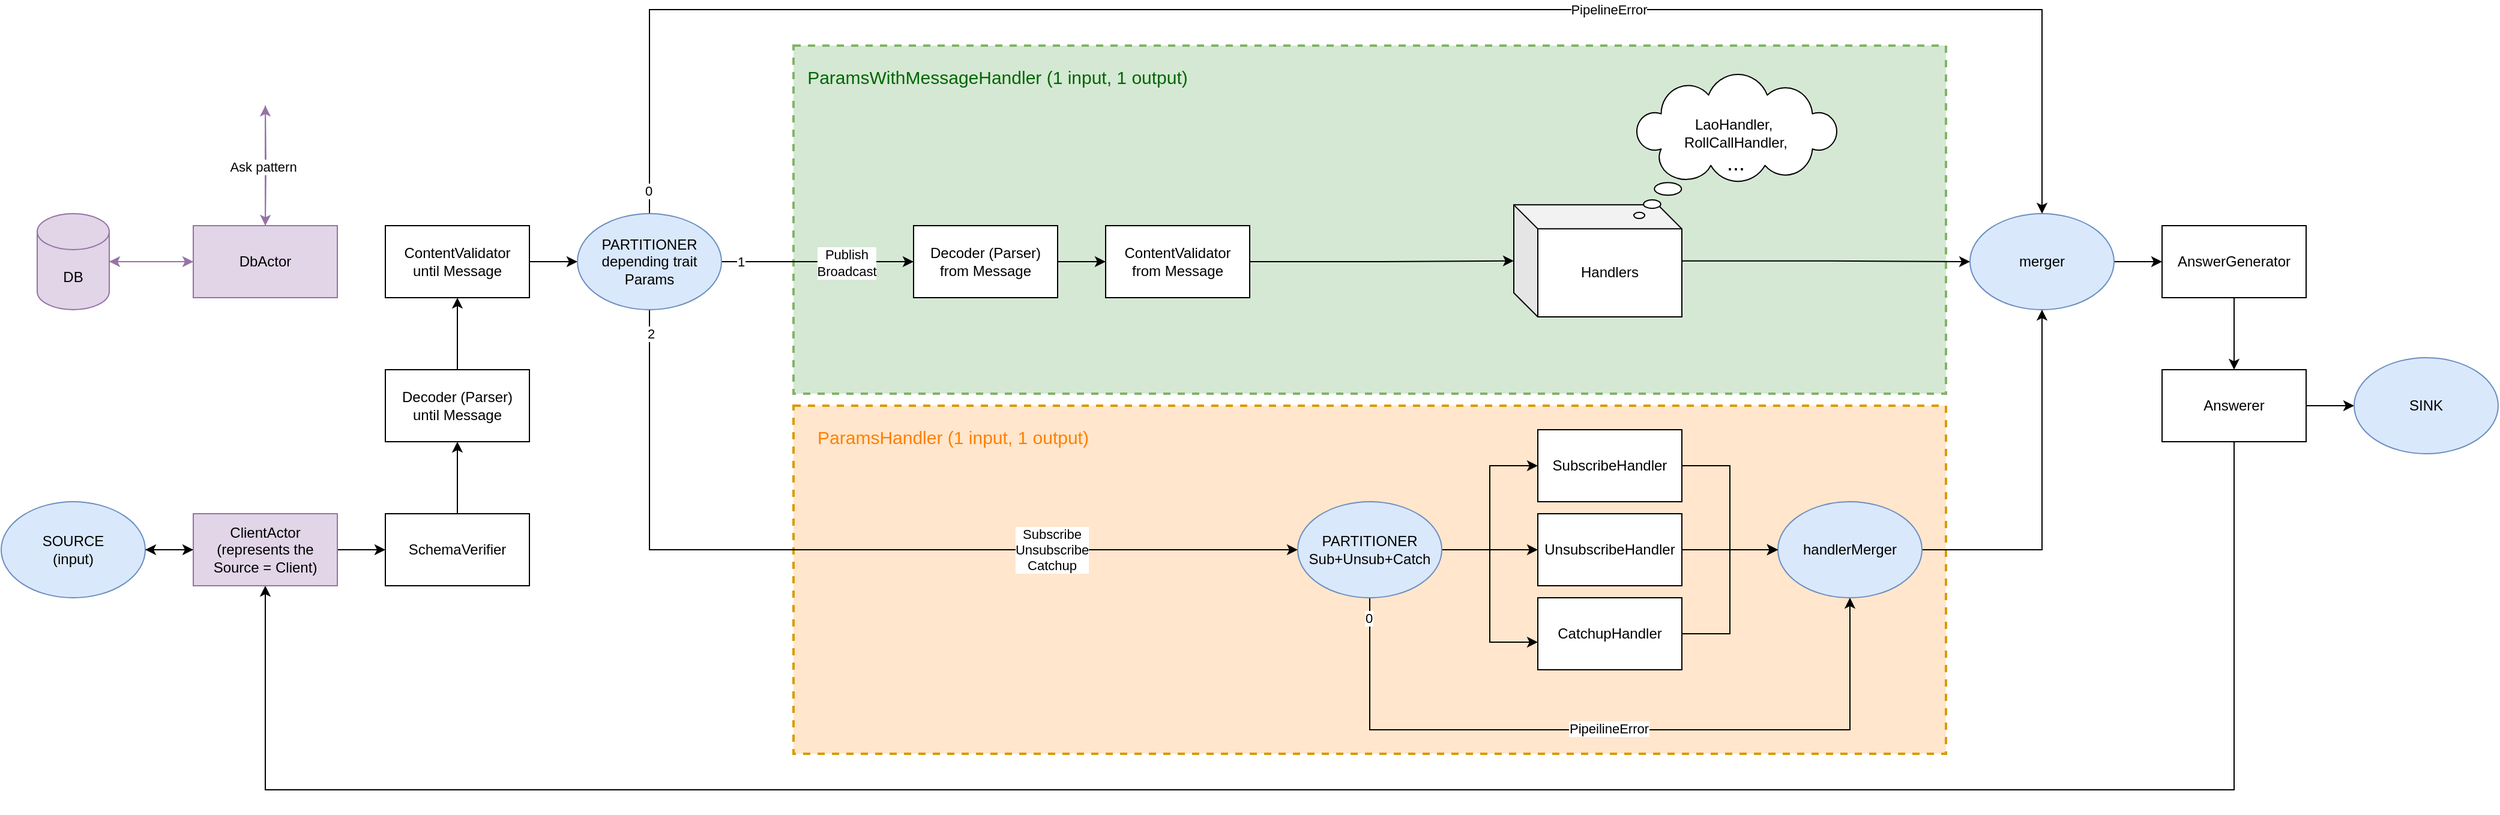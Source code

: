 <mxfile version="16.5.1" type="device" pages="3"><diagram id="vyFiZnKt61qd0D5m59x0" name="be2-graph"><mxGraphModel dx="2073" dy="672" grid="1" gridSize="10" guides="1" tooltips="1" connect="1" arrows="1" fold="1" page="1" pageScale="1" pageWidth="1169" pageHeight="827" math="0" shadow="0"><root><mxCell id="0"/><mxCell id="1" parent="0"/><mxCell id="rUetvIsY-SQTjb-ctNYU-22" value="" style="group" parent="1" vertex="1" connectable="0"><mxGeometry x="160" y="440" width="960" height="340" as="geometry"/></mxCell><mxCell id="rUetvIsY-SQTjb-ctNYU-23" value="" style="rounded=0;whiteSpace=wrap;html=1;strokeColor=#d79b00;fillColor=#ffe6cc;glass=0;shadow=0;sketch=0;dashed=1;strokeWidth=2;" parent="rUetvIsY-SQTjb-ctNYU-22" vertex="1"><mxGeometry x="-20" width="960" height="290" as="geometry"/></mxCell><mxCell id="rUetvIsY-SQTjb-ctNYU-24" value="&lt;font style=&quot;font-size: 15px&quot; color=&quot;#ff8000&quot;&gt;ParamsHandler (1 input, 1 output)&lt;/font&gt;" style="text;html=1;strokeColor=none;fillColor=none;align=center;verticalAlign=middle;whiteSpace=wrap;rounded=0;shadow=0;glass=0;dashed=1;sketch=0;" parent="rUetvIsY-SQTjb-ctNYU-22" vertex="1"><mxGeometry x="-57" y="1" width="340" height="49" as="geometry"/></mxCell><mxCell id="rUetvIsY-SQTjb-ctNYU-30" value="UnsubscribeHandler" style="rounded=0;whiteSpace=wrap;html=1;" parent="rUetvIsY-SQTjb-ctNYU-22" vertex="1"><mxGeometry x="600" y="90" width="120" height="60" as="geometry"/></mxCell><mxCell id="UaBfZhHQ0B-UcQtUIlz--14" value="" style="group" parent="1" vertex="1" connectable="0"><mxGeometry x="140" y="140" width="960" height="290" as="geometry"/></mxCell><mxCell id="UaBfZhHQ0B-UcQtUIlz--9" value="" style="rounded=0;whiteSpace=wrap;html=1;strokeColor=#82b366;fillColor=#d5e8d4;glass=0;shadow=0;sketch=0;dashed=1;strokeWidth=2;" parent="UaBfZhHQ0B-UcQtUIlz--14" vertex="1"><mxGeometry width="960" height="290" as="geometry"/></mxCell><mxCell id="UaBfZhHQ0B-UcQtUIlz--13" value="&lt;font style=&quot;font-size: 15px&quot; color=&quot;#006600&quot;&gt;ParamsWithMessageHandler (1 input, 1 output)&lt;/font&gt;" style="text;html=1;strokeColor=none;fillColor=none;align=center;verticalAlign=middle;whiteSpace=wrap;rounded=0;shadow=0;glass=0;dashed=1;sketch=0;" parent="UaBfZhHQ0B-UcQtUIlz--14" vertex="1"><mxGeometry y="1" width="340" height="49" as="geometry"/></mxCell><mxCell id="9vvj3N_ZbqNBOyANyDOC-9" value="Handlers" style="shape=cube;whiteSpace=wrap;html=1;boundedLbl=1;backgroundOutline=1;darkOpacity=0.05;darkOpacity2=0.1;" vertex="1" parent="UaBfZhHQ0B-UcQtUIlz--14"><mxGeometry x="600" y="132.67" width="140" height="93.33" as="geometry"/></mxCell><mxCell id="9vvj3N_ZbqNBOyANyDOC-13" value="LaoHandler,&amp;nbsp;&lt;br&gt;RollCallHandler,&lt;br&gt;&lt;font style=&quot;font-size: 18px&quot;&gt;...&lt;/font&gt;" style="whiteSpace=wrap;html=1;shape=mxgraph.basic.cloud_callout" vertex="1" parent="UaBfZhHQ0B-UcQtUIlz--14"><mxGeometry x="700" y="24" width="170" height="120" as="geometry"/></mxCell><mxCell id="rUetvIsY-SQTjb-ctNYU-5" style="edgeStyle=orthogonalEdgeStyle;rounded=0;orthogonalLoop=1;jettySize=auto;html=1;exitX=0.5;exitY=0;exitDx=0;exitDy=0;entryX=0.5;entryY=1;entryDx=0;entryDy=0;" parent="1" source="rZ91b2XxjQ6Zvt-jZUCI-1" target="rZ91b2XxjQ6Zvt-jZUCI-2" edge="1"><mxGeometry relative="1" as="geometry"/></mxCell><mxCell id="rZ91b2XxjQ6Zvt-jZUCI-1" value="SchemaVerifier" style="rounded=0;whiteSpace=wrap;html=1;" parent="1" vertex="1"><mxGeometry x="-200" y="530" width="120" height="60" as="geometry"/></mxCell><mxCell id="rUetvIsY-SQTjb-ctNYU-6" style="edgeStyle=orthogonalEdgeStyle;rounded=0;orthogonalLoop=1;jettySize=auto;html=1;exitX=0.5;exitY=0;exitDx=0;exitDy=0;entryX=0.5;entryY=1;entryDx=0;entryDy=0;" parent="1" source="rZ91b2XxjQ6Zvt-jZUCI-2" target="rZ91b2XxjQ6Zvt-jZUCI-3" edge="1"><mxGeometry relative="1" as="geometry"/></mxCell><mxCell id="rZ91b2XxjQ6Zvt-jZUCI-2" value="Decoder (Parser)&lt;br&gt;until Message" style="rounded=0;whiteSpace=wrap;html=1;" parent="1" vertex="1"><mxGeometry x="-200" y="410" width="120" height="60" as="geometry"/></mxCell><mxCell id="Nf32lw-0SpVpwIQLNDtx-11" style="edgeStyle=orthogonalEdgeStyle;rounded=0;orthogonalLoop=1;jettySize=auto;html=1;entryX=0;entryY=0.5;entryDx=0;entryDy=0;" parent="1" source="rZ91b2XxjQ6Zvt-jZUCI-3" target="Nf32lw-0SpVpwIQLNDtx-8" edge="1"><mxGeometry relative="1" as="geometry"/></mxCell><mxCell id="rZ91b2XxjQ6Zvt-jZUCI-3" value="ContentValidator&lt;br&gt;until Message" style="rounded=0;whiteSpace=wrap;html=1;" parent="1" vertex="1"><mxGeometry x="-200" y="290" width="120" height="60" as="geometry"/></mxCell><mxCell id="rZ91b2XxjQ6Zvt-jZUCI-11" style="edgeStyle=orthogonalEdgeStyle;rounded=0;orthogonalLoop=1;jettySize=auto;html=1;exitX=0.5;exitY=1;exitDx=0;exitDy=0;" parent="1" edge="1"><mxGeometry relative="1" as="geometry"><mxPoint x="820" y="320" as="sourcePoint"/><mxPoint x="820" y="320" as="targetPoint"/></mxGeometry></mxCell><mxCell id="rZ91b2XxjQ6Zvt-jZUCI-34" style="edgeStyle=orthogonalEdgeStyle;rounded=0;orthogonalLoop=1;jettySize=auto;html=1;entryX=0;entryY=0.5;entryDx=0;entryDy=0;" parent="1" source="rZ91b2XxjQ6Zvt-jZUCI-14" target="rZ91b2XxjQ6Zvt-jZUCI-33" edge="1"><mxGeometry relative="1" as="geometry"/></mxCell><mxCell id="rZ91b2XxjQ6Zvt-jZUCI-14" value="merger" style="ellipse;whiteSpace=wrap;html=1;fillColor=#dae8fc;strokeColor=#6c8ebf;" parent="1" vertex="1"><mxGeometry x="1120" y="280" width="120" height="80" as="geometry"/></mxCell><mxCell id="rUetvIsY-SQTjb-ctNYU-2" style="edgeStyle=orthogonalEdgeStyle;rounded=0;orthogonalLoop=1;jettySize=auto;html=1;exitX=1;exitY=0.5;exitDx=0;exitDy=0;entryX=0;entryY=0.5;entryDx=0;entryDy=0;" parent="1" source="rZ91b2XxjQ6Zvt-jZUCI-18" target="rUetvIsY-SQTjb-ctNYU-1" edge="1"><mxGeometry relative="1" as="geometry"/></mxCell><mxCell id="rZ91b2XxjQ6Zvt-jZUCI-18" value="SOURCE&lt;br&gt;(input)" style="ellipse;whiteSpace=wrap;html=1;fillColor=#dae8fc;strokeColor=#6c8ebf;" parent="1" vertex="1"><mxGeometry x="-520" y="520" width="120" height="80" as="geometry"/></mxCell><mxCell id="rZ91b2XxjQ6Zvt-jZUCI-24" style="edgeStyle=orthogonalEdgeStyle;rounded=0;orthogonalLoop=1;jettySize=auto;html=1;fillColor=#e1d5e7;strokeColor=#9673a6;" parent="1" source="rZ91b2XxjQ6Zvt-jZUCI-21" edge="1"><mxGeometry relative="1" as="geometry"><mxPoint x="-360" y="320" as="targetPoint"/></mxGeometry></mxCell><mxCell id="rZ91b2XxjQ6Zvt-jZUCI-21" value="DB" style="shape=cylinder3;whiteSpace=wrap;html=1;boundedLbl=1;backgroundOutline=1;size=15;fillColor=#e1d5e7;strokeColor=#9673a6;" parent="1" vertex="1"><mxGeometry x="-490" y="280" width="60" height="80" as="geometry"/></mxCell><mxCell id="rZ91b2XxjQ6Zvt-jZUCI-23" style="edgeStyle=orthogonalEdgeStyle;rounded=0;orthogonalLoop=1;jettySize=auto;html=1;fillColor=#e1d5e7;strokeColor=#9673a6;" parent="1" source="rZ91b2XxjQ6Zvt-jZUCI-22" target="rZ91b2XxjQ6Zvt-jZUCI-21" edge="1"><mxGeometry relative="1" as="geometry"/></mxCell><mxCell id="rZ91b2XxjQ6Zvt-jZUCI-27" style="edgeStyle=orthogonalEdgeStyle;rounded=0;orthogonalLoop=1;jettySize=auto;html=1;entryX=0.5;entryY=1;entryDx=0;entryDy=0;fillColor=#e1d5e7;strokeColor=#9673a6;" parent="1" source="rZ91b2XxjQ6Zvt-jZUCI-22" edge="1"><mxGeometry relative="1" as="geometry"><mxPoint x="-300" y="190" as="targetPoint"/></mxGeometry></mxCell><mxCell id="rZ91b2XxjQ6Zvt-jZUCI-22" value="DbActor" style="rounded=0;whiteSpace=wrap;html=1;fillColor=#e1d5e7;strokeColor=#9673a6;" parent="1" vertex="1"><mxGeometry x="-360" y="290" width="120" height="60" as="geometry"/></mxCell><mxCell id="rZ91b2XxjQ6Zvt-jZUCI-26" style="edgeStyle=orthogonalEdgeStyle;rounded=0;orthogonalLoop=1;jettySize=auto;html=1;entryX=0.5;entryY=0;entryDx=0;entryDy=0;fillColor=#e1d5e7;strokeColor=#9673a6;" parent="1" target="rZ91b2XxjQ6Zvt-jZUCI-22" edge="1"><mxGeometry relative="1" as="geometry"><mxPoint x="-300" y="190" as="sourcePoint"/></mxGeometry></mxCell><mxCell id="rZ91b2XxjQ6Zvt-jZUCI-31" value="Ask pattern" style="edgeLabel;html=1;align=center;verticalAlign=middle;resizable=0;points=[];" parent="rZ91b2XxjQ6Zvt-jZUCI-26" vertex="1" connectable="0"><mxGeometry x="0.02" y="-2" relative="1" as="geometry"><mxPoint as="offset"/></mxGeometry></mxCell><mxCell id="rUetvIsY-SQTjb-ctNYU-9" style="edgeStyle=orthogonalEdgeStyle;rounded=0;orthogonalLoop=1;jettySize=auto;html=1;entryX=0.5;entryY=0;entryDx=0;entryDy=0;" parent="1" source="rZ91b2XxjQ6Zvt-jZUCI-33" target="Nf32lw-0SpVpwIQLNDtx-1" edge="1"><mxGeometry relative="1" as="geometry"/></mxCell><mxCell id="rZ91b2XxjQ6Zvt-jZUCI-33" value="AnswerGenerator" style="rounded=0;whiteSpace=wrap;html=1;" parent="1" vertex="1"><mxGeometry x="1280" y="290" width="120" height="60" as="geometry"/></mxCell><mxCell id="rUetvIsY-SQTjb-ctNYU-7" style="edgeStyle=orthogonalEdgeStyle;rounded=0;orthogonalLoop=1;jettySize=auto;html=1;exitX=0.5;exitY=1;exitDx=0;exitDy=0;entryX=0.5;entryY=1;entryDx=0;entryDy=0;" parent="1" source="Nf32lw-0SpVpwIQLNDtx-1" target="rUetvIsY-SQTjb-ctNYU-1" edge="1"><mxGeometry relative="1" as="geometry"><mxPoint x="1500" y="680" as="targetPoint"/><Array as="points"><mxPoint x="1340" y="760"/><mxPoint x="-300" y="760"/></Array></mxGeometry></mxCell><mxCell id="rUetvIsY-SQTjb-ctNYU-8" style="edgeStyle=orthogonalEdgeStyle;rounded=0;orthogonalLoop=1;jettySize=auto;html=1;entryX=0;entryY=0.5;entryDx=0;entryDy=0;" parent="1" source="Nf32lw-0SpVpwIQLNDtx-1" target="Nf32lw-0SpVpwIQLNDtx-3" edge="1"><mxGeometry relative="1" as="geometry"/></mxCell><mxCell id="Nf32lw-0SpVpwIQLNDtx-1" value="Answerer" style="rounded=0;whiteSpace=wrap;html=1;" parent="1" vertex="1"><mxGeometry x="1280" y="410" width="120" height="60" as="geometry"/></mxCell><mxCell id="Nf32lw-0SpVpwIQLNDtx-3" value="SINK" style="ellipse;whiteSpace=wrap;html=1;fillColor=#dae8fc;strokeColor=#6c8ebf;" parent="1" vertex="1"><mxGeometry x="1440" y="400" width="120" height="80" as="geometry"/></mxCell><mxCell id="Nf32lw-0SpVpwIQLNDtx-10" style="edgeStyle=orthogonalEdgeStyle;rounded=0;orthogonalLoop=1;jettySize=auto;html=1;entryX=0;entryY=0.5;entryDx=0;entryDy=0;" parent="1" source="Nf32lw-0SpVpwIQLNDtx-8" target="rUetvIsY-SQTjb-ctNYU-10" edge="1"><mxGeometry relative="1" as="geometry"><mxPoint x="240" y="520" as="targetPoint"/><Array as="points"><mxPoint x="20" y="560"/></Array></mxGeometry></mxCell><mxCell id="Nf32lw-0SpVpwIQLNDtx-17" value="Subscribe&lt;br&gt;Unsubscribe&lt;br&gt;Catchup" style="edgeLabel;html=1;align=center;verticalAlign=middle;resizable=0;points=[];" parent="Nf32lw-0SpVpwIQLNDtx-10" vertex="1" connectable="0"><mxGeometry x="0.453" relative="1" as="geometry"><mxPoint x="-3" as="offset"/></mxGeometry></mxCell><mxCell id="UaBfZhHQ0B-UcQtUIlz--5" value="2" style="edgeLabel;html=1;align=center;verticalAlign=middle;resizable=0;points=[];" parent="Nf32lw-0SpVpwIQLNDtx-10" vertex="1" connectable="0"><mxGeometry x="0.271" relative="1" as="geometry"><mxPoint x="-270" y="-180" as="offset"/></mxGeometry></mxCell><mxCell id="Nf32lw-0SpVpwIQLNDtx-15" style="edgeStyle=orthogonalEdgeStyle;rounded=0;orthogonalLoop=1;jettySize=auto;html=1;entryX=0;entryY=0.5;entryDx=0;entryDy=0;" parent="1" source="Nf32lw-0SpVpwIQLNDtx-8" target="Nf32lw-0SpVpwIQLNDtx-13" edge="1"><mxGeometry relative="1" as="geometry"/></mxCell><mxCell id="Nf32lw-0SpVpwIQLNDtx-19" value="Publish&lt;br&gt;Broadcast" style="edgeLabel;html=1;align=center;verticalAlign=middle;resizable=0;points=[];" parent="Nf32lw-0SpVpwIQLNDtx-15" vertex="1" connectable="0"><mxGeometry x="0.294" y="-1" relative="1" as="geometry"><mxPoint as="offset"/></mxGeometry></mxCell><mxCell id="UaBfZhHQ0B-UcQtUIlz--4" value="1" style="edgeLabel;html=1;align=center;verticalAlign=middle;resizable=0;points=[];" parent="Nf32lw-0SpVpwIQLNDtx-15" vertex="1" connectable="0"><mxGeometry x="-0.212" y="-2" relative="1" as="geometry"><mxPoint x="-47" y="-2" as="offset"/></mxGeometry></mxCell><mxCell id="UaBfZhHQ0B-UcQtUIlz--1" style="edgeStyle=orthogonalEdgeStyle;rounded=0;orthogonalLoop=1;jettySize=auto;html=1;exitX=0.5;exitY=0;exitDx=0;exitDy=0;entryX=0.5;entryY=0;entryDx=0;entryDy=0;" parent="1" source="Nf32lw-0SpVpwIQLNDtx-8" target="rZ91b2XxjQ6Zvt-jZUCI-14" edge="1"><mxGeometry relative="1" as="geometry"><mxPoint x="1020" y="270" as="targetPoint"/><Array as="points"><mxPoint x="20" y="110"/><mxPoint x="1180" y="110"/></Array></mxGeometry></mxCell><mxCell id="UaBfZhHQ0B-UcQtUIlz--2" value="PipelineError" style="edgeLabel;html=1;align=center;verticalAlign=middle;resizable=0;points=[];" parent="UaBfZhHQ0B-UcQtUIlz--1" vertex="1" connectable="0"><mxGeometry x="0.438" relative="1" as="geometry"><mxPoint x="-110" as="offset"/></mxGeometry></mxCell><mxCell id="UaBfZhHQ0B-UcQtUIlz--6" value="0" style="edgeLabel;html=1;align=center;verticalAlign=middle;resizable=0;points=[];" parent="UaBfZhHQ0B-UcQtUIlz--1" vertex="1" connectable="0"><mxGeometry x="-0.952" y="-1" relative="1" as="geometry"><mxPoint x="-2" y="17" as="offset"/></mxGeometry></mxCell><mxCell id="Nf32lw-0SpVpwIQLNDtx-8" value="PARTITIONER&lt;br&gt;depending trait Params" style="ellipse;whiteSpace=wrap;html=1;fillColor=#dae8fc;strokeColor=#6c8ebf;" parent="1" vertex="1"><mxGeometry x="-40" y="280" width="120" height="80" as="geometry"/></mxCell><mxCell id="Nf32lw-0SpVpwIQLNDtx-12" style="edgeStyle=orthogonalEdgeStyle;rounded=0;orthogonalLoop=1;jettySize=auto;html=1;entryX=0;entryY=0.5;entryDx=0;entryDy=0;" parent="1" source="Nf32lw-0SpVpwIQLNDtx-13" target="Nf32lw-0SpVpwIQLNDtx-14" edge="1"><mxGeometry relative="1" as="geometry"/></mxCell><mxCell id="Nf32lw-0SpVpwIQLNDtx-13" value="Decoder (Parser)&lt;br&gt;from Message" style="rounded=0;whiteSpace=wrap;html=1;" parent="1" vertex="1"><mxGeometry x="240" y="290" width="120" height="60" as="geometry"/></mxCell><mxCell id="9vvj3N_ZbqNBOyANyDOC-11" style="edgeStyle=orthogonalEdgeStyle;rounded=0;orthogonalLoop=1;jettySize=auto;html=1;" edge="1" parent="1" source="Nf32lw-0SpVpwIQLNDtx-14" target="9vvj3N_ZbqNBOyANyDOC-9"><mxGeometry relative="1" as="geometry"/></mxCell><mxCell id="Nf32lw-0SpVpwIQLNDtx-14" value="ContentValidator&lt;br&gt;from Message" style="rounded=0;whiteSpace=wrap;html=1;" parent="1" vertex="1"><mxGeometry x="400" y="290" width="120" height="60" as="geometry"/></mxCell><mxCell id="rUetvIsY-SQTjb-ctNYU-3" style="edgeStyle=orthogonalEdgeStyle;rounded=0;orthogonalLoop=1;jettySize=auto;html=1;exitX=1;exitY=0.5;exitDx=0;exitDy=0;entryX=0;entryY=0.5;entryDx=0;entryDy=0;" parent="1" source="rUetvIsY-SQTjb-ctNYU-1" target="rZ91b2XxjQ6Zvt-jZUCI-1" edge="1"><mxGeometry relative="1" as="geometry"/></mxCell><mxCell id="rUetvIsY-SQTjb-ctNYU-4" style="edgeStyle=orthogonalEdgeStyle;rounded=0;orthogonalLoop=1;jettySize=auto;html=1;exitX=0;exitY=0.5;exitDx=0;exitDy=0;" parent="1" source="rUetvIsY-SQTjb-ctNYU-1" edge="1"><mxGeometry relative="1" as="geometry"><mxPoint x="-400" y="560" as="targetPoint"/></mxGeometry></mxCell><mxCell id="rUetvIsY-SQTjb-ctNYU-1" value="ClientActor&lt;br&gt;(represents the Source = Client)" style="rounded=0;whiteSpace=wrap;html=1;fillColor=#e1d5e7;strokeColor=#9673a6;" parent="1" vertex="1"><mxGeometry x="-360" y="530" width="120" height="60" as="geometry"/></mxCell><mxCell id="rUetvIsY-SQTjb-ctNYU-16" style="edgeStyle=orthogonalEdgeStyle;rounded=0;orthogonalLoop=1;jettySize=auto;html=1;exitX=1;exitY=0.5;exitDx=0;exitDy=0;entryX=0;entryY=0.5;entryDx=0;entryDy=0;" parent="1" source="rUetvIsY-SQTjb-ctNYU-10" target="rUetvIsY-SQTjb-ctNYU-12" edge="1"><mxGeometry relative="1" as="geometry"/></mxCell><mxCell id="rUetvIsY-SQTjb-ctNYU-17" style="edgeStyle=orthogonalEdgeStyle;rounded=0;orthogonalLoop=1;jettySize=auto;html=1;entryX=0;entryY=0.617;entryDx=0;entryDy=0;entryPerimeter=0;" parent="1" source="rUetvIsY-SQTjb-ctNYU-10" target="rUetvIsY-SQTjb-ctNYU-13" edge="1"><mxGeometry relative="1" as="geometry"/></mxCell><mxCell id="rUetvIsY-SQTjb-ctNYU-26" style="edgeStyle=orthogonalEdgeStyle;rounded=0;orthogonalLoop=1;jettySize=auto;html=1;entryX=0.5;entryY=1;entryDx=0;entryDy=0;" parent="1" source="rUetvIsY-SQTjb-ctNYU-10" target="rUetvIsY-SQTjb-ctNYU-11" edge="1"><mxGeometry relative="1" as="geometry"><Array as="points"><mxPoint x="620" y="710"/><mxPoint x="1020" y="710"/></Array></mxGeometry></mxCell><mxCell id="rUetvIsY-SQTjb-ctNYU-27" value="PipeilineError" style="edgeLabel;html=1;align=center;verticalAlign=middle;resizable=0;points=[];" parent="rUetvIsY-SQTjb-ctNYU-26" vertex="1" connectable="0"><mxGeometry x="-0.003" y="1" relative="1" as="geometry"><mxPoint as="offset"/></mxGeometry></mxCell><mxCell id="rUetvIsY-SQTjb-ctNYU-28" value="0" style="edgeLabel;html=1;align=center;verticalAlign=middle;resizable=0;points=[];" parent="rUetvIsY-SQTjb-ctNYU-26" vertex="1" connectable="0"><mxGeometry x="-0.945" relative="1" as="geometry"><mxPoint x="-1" as="offset"/></mxGeometry></mxCell><mxCell id="rUetvIsY-SQTjb-ctNYU-31" style="edgeStyle=orthogonalEdgeStyle;rounded=0;orthogonalLoop=1;jettySize=auto;html=1;" parent="1" source="rUetvIsY-SQTjb-ctNYU-10" target="rUetvIsY-SQTjb-ctNYU-30" edge="1"><mxGeometry relative="1" as="geometry"/></mxCell><mxCell id="rUetvIsY-SQTjb-ctNYU-10" value="PARTITIONER&lt;br&gt;Sub+Unsub+Catch" style="ellipse;whiteSpace=wrap;html=1;fillColor=#dae8fc;strokeColor=#6c8ebf;" parent="1" vertex="1"><mxGeometry x="560" y="520" width="120" height="80" as="geometry"/></mxCell><mxCell id="rUetvIsY-SQTjb-ctNYU-29" style="edgeStyle=orthogonalEdgeStyle;rounded=0;orthogonalLoop=1;jettySize=auto;html=1;entryX=0.5;entryY=1;entryDx=0;entryDy=0;" parent="1" source="rUetvIsY-SQTjb-ctNYU-11" target="rZ91b2XxjQ6Zvt-jZUCI-14" edge="1"><mxGeometry relative="1" as="geometry"/></mxCell><mxCell id="rUetvIsY-SQTjb-ctNYU-11" value="handlerMerger" style="ellipse;whiteSpace=wrap;html=1;fillColor=#dae8fc;strokeColor=#6c8ebf;" parent="1" vertex="1"><mxGeometry x="960" y="520" width="120" height="80" as="geometry"/></mxCell><mxCell id="rUetvIsY-SQTjb-ctNYU-21" style="edgeStyle=orthogonalEdgeStyle;rounded=0;orthogonalLoop=1;jettySize=auto;html=1;exitX=1;exitY=0.5;exitDx=0;exitDy=0;entryX=0;entryY=0.5;entryDx=0;entryDy=0;" parent="1" source="rUetvIsY-SQTjb-ctNYU-12" target="rUetvIsY-SQTjb-ctNYU-11" edge="1"><mxGeometry relative="1" as="geometry"/></mxCell><mxCell id="rUetvIsY-SQTjb-ctNYU-12" value="SubscribeHandler" style="rounded=0;whiteSpace=wrap;html=1;" parent="1" vertex="1"><mxGeometry x="760" y="460" width="120" height="60" as="geometry"/></mxCell><mxCell id="rUetvIsY-SQTjb-ctNYU-19" style="edgeStyle=orthogonalEdgeStyle;rounded=0;orthogonalLoop=1;jettySize=auto;html=1;exitX=1;exitY=0.5;exitDx=0;exitDy=0;entryX=0;entryY=0.5;entryDx=0;entryDy=0;" parent="1" source="rUetvIsY-SQTjb-ctNYU-13" target="rUetvIsY-SQTjb-ctNYU-11" edge="1"><mxGeometry relative="1" as="geometry"/></mxCell><mxCell id="rUetvIsY-SQTjb-ctNYU-13" value="CatchupHandler" style="rounded=0;whiteSpace=wrap;html=1;" parent="1" vertex="1"><mxGeometry x="760" y="600" width="120" height="60" as="geometry"/></mxCell><mxCell id="rUetvIsY-SQTjb-ctNYU-15" style="edgeStyle=orthogonalEdgeStyle;rounded=0;orthogonalLoop=1;jettySize=auto;html=1;exitX=0.5;exitY=1;exitDx=0;exitDy=0;" parent="1" edge="1"><mxGeometry relative="1" as="geometry"><mxPoint x="820" y="560" as="sourcePoint"/><mxPoint x="820" y="560" as="targetPoint"/></mxGeometry></mxCell><mxCell id="rUetvIsY-SQTjb-ctNYU-32" style="edgeStyle=orthogonalEdgeStyle;rounded=0;orthogonalLoop=1;jettySize=auto;html=1;entryX=0;entryY=0.5;entryDx=0;entryDy=0;" parent="1" source="rUetvIsY-SQTjb-ctNYU-30" target="rUetvIsY-SQTjb-ctNYU-11" edge="1"><mxGeometry relative="1" as="geometry"/></mxCell><mxCell id="9vvj3N_ZbqNBOyANyDOC-10" style="edgeStyle=orthogonalEdgeStyle;rounded=0;orthogonalLoop=1;jettySize=auto;html=1;entryX=0;entryY=0.5;entryDx=0;entryDy=0;" edge="1" parent="1" source="9vvj3N_ZbqNBOyANyDOC-9" target="rZ91b2XxjQ6Zvt-jZUCI-14"><mxGeometry relative="1" as="geometry"/></mxCell></root></mxGraphModel></diagram><diagram id="fkW3wbmBjO-Y3YakjoWd" name="be2-s"><mxGraphModel dx="2072" dy="672" grid="1" gridSize="10" guides="1" tooltips="1" connect="1" arrows="1" fold="1" page="1" pageScale="1" pageWidth="1169" pageHeight="827" math="0" shadow="0"><root><mxCell id="vNYUUVMX6C41dm5Dhd-K-0"/><mxCell id="vNYUUVMX6C41dm5Dhd-K-1" parent="vNYUUVMX6C41dm5Dhd-K-0"/><mxCell id="dGtZM3y6No2JxKleKozX-2" style="edgeStyle=orthogonalEdgeStyle;rounded=0;orthogonalLoop=1;jettySize=auto;html=1;exitX=0.5;exitY=1;exitDx=0;exitDy=0;entryX=0.5;entryY=0;entryDx=0;entryDy=0;" edge="1" parent="vNYUUVMX6C41dm5Dhd-K-1" source="vNYUUVMX6C41dm5Dhd-K-29" target="vNYUUVMX6C41dm5Dhd-K-61"><mxGeometry relative="1" as="geometry"/></mxCell><mxCell id="vNYUUVMX6C41dm5Dhd-K-29" value="SOURCE&lt;br&gt;(input)" style="ellipse;whiteSpace=wrap;html=1;fillColor=#dae8fc;strokeColor=#6c8ebf;" vertex="1" parent="vNYUUVMX6C41dm5Dhd-K-1"><mxGeometry x="-240" y="160" width="120" height="80" as="geometry"/></mxCell><mxCell id="vNYUUVMX6C41dm5Dhd-K-30" style="edgeStyle=orthogonalEdgeStyle;rounded=0;orthogonalLoop=1;jettySize=auto;html=1;fillColor=#e1d5e7;strokeColor=#9673a6;" edge="1" parent="vNYUUVMX6C41dm5Dhd-K-1" source="vNYUUVMX6C41dm5Dhd-K-31"><mxGeometry relative="1" as="geometry"><mxPoint x="250" y="150" as="targetPoint"/></mxGeometry></mxCell><mxCell id="vNYUUVMX6C41dm5Dhd-K-31" value="DB" style="shape=cylinder3;whiteSpace=wrap;html=1;boundedLbl=1;backgroundOutline=1;size=15;fillColor=#e1d5e7;strokeColor=#9673a6;" vertex="1" parent="vNYUUVMX6C41dm5Dhd-K-1"><mxGeometry x="120" y="110" width="60" height="80" as="geometry"/></mxCell><mxCell id="vNYUUVMX6C41dm5Dhd-K-32" style="edgeStyle=orthogonalEdgeStyle;rounded=0;orthogonalLoop=1;jettySize=auto;html=1;fillColor=#e1d5e7;strokeColor=#9673a6;" edge="1" parent="vNYUUVMX6C41dm5Dhd-K-1" target="vNYUUVMX6C41dm5Dhd-K-31"><mxGeometry relative="1" as="geometry"><mxPoint x="250" y="150" as="sourcePoint"/></mxGeometry></mxCell><mxCell id="vNYUUVMX6C41dm5Dhd-K-88" style="edgeStyle=orthogonalEdgeStyle;rounded=0;orthogonalLoop=1;jettySize=auto;html=1;exitX=1;exitY=0.5;exitDx=0;exitDy=0;entryX=0;entryY=0.5;entryDx=0;entryDy=0;" edge="1" parent="vNYUUVMX6C41dm5Dhd-K-1" source="vNYUUVMX6C41dm5Dhd-K-38" target="vNYUUVMX6C41dm5Dhd-K-42"><mxGeometry relative="1" as="geometry"/></mxCell><mxCell id="dGtZM3y6No2JxKleKozX-0" style="edgeStyle=orthogonalEdgeStyle;rounded=0;orthogonalLoop=1;jettySize=auto;html=1;exitX=1;exitY=0.5;exitDx=0;exitDy=0;entryX=0.5;entryY=1;entryDx=0;entryDy=0;" edge="1" parent="vNYUUVMX6C41dm5Dhd-K-1" source="vNYUUVMX6C41dm5Dhd-K-38" target="vNYUUVMX6C41dm5Dhd-K-61"><mxGeometry relative="1" as="geometry"><mxPoint x="760" y="520" as="targetPoint"/><Array as="points"><mxPoint x="460" y="320"/><mxPoint x="460" y="520"/><mxPoint x="-180" y="520"/></Array></mxGeometry></mxCell><mxCell id="vNYUUVMX6C41dm5Dhd-K-38" value="AnswerGenerator" style="rounded=0;whiteSpace=wrap;html=1;" vertex="1" parent="vNYUUVMX6C41dm5Dhd-K-1"><mxGeometry x="320" y="290" width="120" height="60" as="geometry"/></mxCell><mxCell id="vNYUUVMX6C41dm5Dhd-K-42" value="SINK" style="ellipse;whiteSpace=wrap;html=1;fillColor=#dae8fc;strokeColor=#6c8ebf;" vertex="1" parent="vNYUUVMX6C41dm5Dhd-K-1"><mxGeometry x="480" y="280" width="120" height="80" as="geometry"/></mxCell><mxCell id="vNYUUVMX6C41dm5Dhd-K-49" style="edgeStyle=orthogonalEdgeStyle;rounded=0;orthogonalLoop=1;jettySize=auto;html=1;exitX=0.5;exitY=0;exitDx=0;exitDy=0;entryX=0;entryY=0.5;entryDx=0;entryDy=0;" edge="1" parent="vNYUUVMX6C41dm5Dhd-K-1" source="vNYUUVMX6C41dm5Dhd-K-52"><mxGeometry relative="1" as="geometry"><mxPoint x="320" y="320" as="targetPoint"/><Array as="points"><mxPoint x="-20" y="240"/><mxPoint x="280" y="240"/><mxPoint x="280" y="320"/></Array></mxGeometry></mxCell><mxCell id="vNYUUVMX6C41dm5Dhd-K-85" value="Pipeline Error" style="edgeLabel;html=1;align=center;verticalAlign=middle;resizable=0;points=[];" vertex="1" connectable="0" parent="vNYUUVMX6C41dm5Dhd-K-49"><mxGeometry x="0.056" y="-1" relative="1" as="geometry"><mxPoint x="-23" y="-1" as="offset"/></mxGeometry></mxCell><mxCell id="vNYUUVMX6C41dm5Dhd-K-79" style="edgeStyle=orthogonalEdgeStyle;rounded=0;orthogonalLoop=1;jettySize=auto;html=1;exitX=0.5;exitY=1;exitDx=0;exitDy=0;entryX=0;entryY=0.5;entryDx=0;entryDy=0;" edge="1" parent="vNYUUVMX6C41dm5Dhd-K-1" source="vNYUUVMX6C41dm5Dhd-K-52" target="vNYUUVMX6C41dm5Dhd-K-78"><mxGeometry relative="1" as="geometry"/></mxCell><mxCell id="vNYUUVMX6C41dm5Dhd-K-80" style="edgeStyle=orthogonalEdgeStyle;rounded=0;orthogonalLoop=1;jettySize=auto;html=1;exitX=1;exitY=0.5;exitDx=0;exitDy=0;entryX=0;entryY=0.5;entryDx=0;entryDy=0;" edge="1" parent="vNYUUVMX6C41dm5Dhd-K-1" source="vNYUUVMX6C41dm5Dhd-K-52" target="vNYUUVMX6C41dm5Dhd-K-77"><mxGeometry relative="1" as="geometry"/></mxCell><mxCell id="vNYUUVMX6C41dm5Dhd-K-52" value="PARTITIONER&lt;br&gt;depending trait Params" style="ellipse;whiteSpace=wrap;html=1;fillColor=#dae8fc;strokeColor=#6c8ebf;" vertex="1" parent="vNYUUVMX6C41dm5Dhd-K-1"><mxGeometry x="-80" y="280" width="120" height="80" as="geometry"/></mxCell><mxCell id="vNYUUVMX6C41dm5Dhd-K-86" style="edgeStyle=orthogonalEdgeStyle;rounded=0;orthogonalLoop=1;jettySize=auto;html=1;exitX=1;exitY=0.5;exitDx=0;exitDy=0;entryX=0;entryY=0.5;entryDx=0;entryDy=0;" edge="1" parent="vNYUUVMX6C41dm5Dhd-K-1" source="vNYUUVMX6C41dm5Dhd-K-61" target="vNYUUVMX6C41dm5Dhd-K-52"><mxGeometry relative="1" as="geometry"/></mxCell><mxCell id="dGtZM3y6No2JxKleKozX-3" style="edgeStyle=orthogonalEdgeStyle;rounded=0;orthogonalLoop=1;jettySize=auto;html=1;exitX=0.5;exitY=0;exitDx=0;exitDy=0;" edge="1" parent="vNYUUVMX6C41dm5Dhd-K-1" source="vNYUUVMX6C41dm5Dhd-K-61"><mxGeometry relative="1" as="geometry"><mxPoint x="-180" y="240" as="targetPoint"/></mxGeometry></mxCell><mxCell id="vNYUUVMX6C41dm5Dhd-K-61" value="ClientActor&lt;br&gt;(represents the Source = Client)" style="rounded=0;whiteSpace=wrap;html=1;fillColor=#e1d5e7;strokeColor=#9673a6;" vertex="1" parent="vNYUUVMX6C41dm5Dhd-K-1"><mxGeometry x="-240" y="290" width="120" height="60" as="geometry"/></mxCell><mxCell id="vNYUUVMX6C41dm5Dhd-K-81" style="edgeStyle=orthogonalEdgeStyle;rounded=0;orthogonalLoop=1;jettySize=auto;html=1;exitX=1;exitY=0.5;exitDx=0;exitDy=0;entryX=0;entryY=0.5;entryDx=0;entryDy=0;" edge="1" parent="vNYUUVMX6C41dm5Dhd-K-1" source="vNYUUVMX6C41dm5Dhd-K-77"><mxGeometry relative="1" as="geometry"><mxPoint x="320" y="320" as="targetPoint"/></mxGeometry></mxCell><mxCell id="vNYUUVMX6C41dm5Dhd-K-77" value="Handler for messages with &quot;params&quot;" style="rounded=0;whiteSpace=wrap;html=1;fillColor=#d5e8d4;strokeColor=#82b366;dashed=1;strokeWidth=2;" vertex="1" parent="vNYUUVMX6C41dm5Dhd-K-1"><mxGeometry x="80" y="280" width="160" height="80" as="geometry"/></mxCell><mxCell id="vNYUUVMX6C41dm5Dhd-K-83" style="edgeStyle=orthogonalEdgeStyle;rounded=0;orthogonalLoop=1;jettySize=auto;html=1;exitX=1;exitY=0.5;exitDx=0;exitDy=0;entryX=0;entryY=0.5;entryDx=0;entryDy=0;" edge="1" parent="vNYUUVMX6C41dm5Dhd-K-1" source="vNYUUVMX6C41dm5Dhd-K-78"><mxGeometry relative="1" as="geometry"><mxPoint x="320" y="320" as="targetPoint"/><Array as="points"><mxPoint x="280" y="440"/><mxPoint x="280" y="320"/></Array></mxGeometry></mxCell><mxCell id="vNYUUVMX6C41dm5Dhd-K-78" value="Handler for messages without &quot;params&quot;" style="rounded=0;whiteSpace=wrap;html=1;fillColor=#ffe6cc;strokeColor=#d79b00;strokeWidth=2;dashed=1;" vertex="1" parent="vNYUUVMX6C41dm5Dhd-K-1"><mxGeometry x="80" y="400" width="160" height="80" as="geometry"/></mxCell></root></mxGraphModel></diagram><diagram id="t9JDwi25D6GyrpSdCdU4" name="be2-simplified"><mxGraphModel dx="2072" dy="1499" grid="1" gridSize="10" guides="1" tooltips="1" connect="1" arrows="1" fold="1" page="1" pageScale="1" pageWidth="1169" pageHeight="827" math="0" shadow="0"><root><mxCell id="Ef0WP4sdWJJAroIBTv4k-0"/><mxCell id="Ef0WP4sdWJJAroIBTv4k-1" parent="Ef0WP4sdWJJAroIBTv4k-0"/><mxCell id="m37VM0mgtICoDva8d0le-0" style="edgeStyle=orthogonalEdgeStyle;rounded=0;orthogonalLoop=1;jettySize=auto;html=1;exitX=0;exitY=0.5;exitDx=0;exitDy=0;entryX=1;entryY=0.5;entryDx=0;entryDy=0;" edge="1" parent="Ef0WP4sdWJJAroIBTv4k-1" source="m37VM0mgtICoDva8d0le-4" target="m37VM0mgtICoDva8d0le-8"><mxGeometry relative="1" as="geometry"/></mxCell><mxCell id="m37VM0mgtICoDva8d0le-1" style="edgeStyle=orthogonalEdgeStyle;rounded=0;orthogonalLoop=1;jettySize=auto;html=1;exitX=0;exitY=0.5;exitDx=0;exitDy=0;entryX=1;entryY=0.5;entryDx=0;entryDy=0;" edge="1" parent="Ef0WP4sdWJJAroIBTv4k-1" source="m37VM0mgtICoDva8d0le-4" target="m37VM0mgtICoDva8d0le-10"><mxGeometry relative="1" as="geometry"/></mxCell><mxCell id="m37VM0mgtICoDva8d0le-2" style="edgeStyle=orthogonalEdgeStyle;rounded=0;orthogonalLoop=1;jettySize=auto;html=1;exitX=0;exitY=0.5;exitDx=0;exitDy=0;entryX=1;entryY=0.5;entryDx=0;entryDy=0;" edge="1" parent="Ef0WP4sdWJJAroIBTv4k-1" source="m37VM0mgtICoDva8d0le-4" target="m37VM0mgtICoDva8d0le-6"><mxGeometry relative="1" as="geometry"/></mxCell><mxCell id="m37VM0mgtICoDva8d0le-3" style="edgeStyle=orthogonalEdgeStyle;rounded=0;orthogonalLoop=1;jettySize=auto;html=1;exitX=1;exitY=0.5;exitDx=0;exitDy=0;entryX=0;entryY=0.5;entryDx=0;entryDy=0;entryPerimeter=0;" edge="1" parent="Ef0WP4sdWJJAroIBTv4k-1" source="m37VM0mgtICoDva8d0le-4" target="m37VM0mgtICoDva8d0le-12"><mxGeometry relative="1" as="geometry"/></mxCell><mxCell id="m37VM0mgtICoDva8d0le-4" value="SERVER" style="ellipse;whiteSpace=wrap;html=1;" vertex="1" parent="Ef0WP4sdWJJAroIBTv4k-1"><mxGeometry x="-150" y="-370" width="120" height="80" as="geometry"/></mxCell><mxCell id="m37VM0mgtICoDva8d0le-5" style="edgeStyle=orthogonalEdgeStyle;rounded=0;orthogonalLoop=1;jettySize=auto;html=1;exitX=1;exitY=0.5;exitDx=0;exitDy=0;entryX=0;entryY=0.5;entryDx=0;entryDy=0;" edge="1" parent="Ef0WP4sdWJJAroIBTv4k-1" source="m37VM0mgtICoDva8d0le-6" target="m37VM0mgtICoDva8d0le-4"><mxGeometry relative="1" as="geometry"/></mxCell><mxCell id="m37VM0mgtICoDva8d0le-6" value="Client" style="ellipse;whiteSpace=wrap;html=1;" vertex="1" parent="Ef0WP4sdWJJAroIBTv4k-1"><mxGeometry x="-450" y="-490" width="120" height="80" as="geometry"/></mxCell><mxCell id="m37VM0mgtICoDva8d0le-7" style="edgeStyle=orthogonalEdgeStyle;rounded=0;orthogonalLoop=1;jettySize=auto;html=1;entryX=0;entryY=0.5;entryDx=0;entryDy=0;" edge="1" parent="Ef0WP4sdWJJAroIBTv4k-1" source="m37VM0mgtICoDva8d0le-8" target="m37VM0mgtICoDva8d0le-4"><mxGeometry relative="1" as="geometry"/></mxCell><mxCell id="m37VM0mgtICoDva8d0le-8" value="Client" style="ellipse;whiteSpace=wrap;html=1;" vertex="1" parent="Ef0WP4sdWJJAroIBTv4k-1"><mxGeometry x="-450" y="-370" width="120" height="80" as="geometry"/></mxCell><mxCell id="m37VM0mgtICoDva8d0le-9" style="edgeStyle=orthogonalEdgeStyle;rounded=0;orthogonalLoop=1;jettySize=auto;html=1;entryX=0;entryY=0.5;entryDx=0;entryDy=0;" edge="1" parent="Ef0WP4sdWJJAroIBTv4k-1" source="m37VM0mgtICoDva8d0le-10" target="m37VM0mgtICoDva8d0le-4"><mxGeometry relative="1" as="geometry"/></mxCell><mxCell id="m37VM0mgtICoDva8d0le-10" value="Client" style="ellipse;whiteSpace=wrap;html=1;" vertex="1" parent="Ef0WP4sdWJJAroIBTv4k-1"><mxGeometry x="-450" y="-250" width="120" height="80" as="geometry"/></mxCell><mxCell id="m37VM0mgtICoDva8d0le-11" style="edgeStyle=orthogonalEdgeStyle;rounded=0;orthogonalLoop=1;jettySize=auto;html=1;exitX=0;exitY=0.5;exitDx=0;exitDy=0;exitPerimeter=0;" edge="1" parent="Ef0WP4sdWJJAroIBTv4k-1" source="m37VM0mgtICoDva8d0le-12"><mxGeometry relative="1" as="geometry"><mxPoint x="-30" y="-329.857" as="targetPoint"/></mxGeometry></mxCell><mxCell id="m37VM0mgtICoDva8d0le-12" value="DB" style="shape=cylinder3;whiteSpace=wrap;html=1;boundedLbl=1;backgroundOutline=1;size=15;fillColor=#e1d5e7;strokeColor=#9673a6;" vertex="1" parent="Ef0WP4sdWJJAroIBTv4k-1"><mxGeometry x="70" y="-370" width="60" height="80" as="geometry"/></mxCell></root></mxGraphModel></diagram></mxfile>